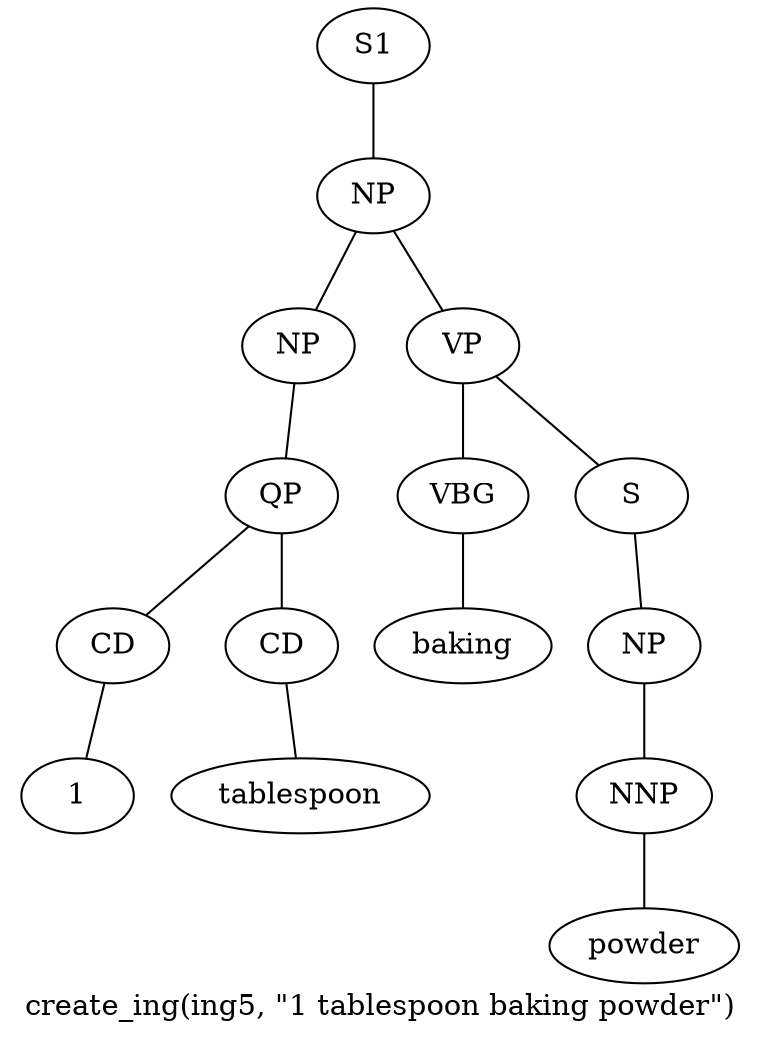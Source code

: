 graph SyntaxGraph {
	label = "create_ing(ing5, \"1 tablespoon baking powder\")";
	Node0 [label="S1"];
	Node1 [label="NP"];
	Node2 [label="NP"];
	Node3 [label="QP"];
	Node4 [label="CD"];
	Node5 [label="1"];
	Node6 [label="CD"];
	Node7 [label="tablespoon"];
	Node8 [label="VP"];
	Node9 [label="VBG"];
	Node10 [label="baking"];
	Node11 [label="S"];
	Node12 [label="NP"];
	Node13 [label="NNP"];
	Node14 [label="powder"];

	Node0 -- Node1;
	Node1 -- Node2;
	Node1 -- Node8;
	Node2 -- Node3;
	Node3 -- Node4;
	Node3 -- Node6;
	Node4 -- Node5;
	Node6 -- Node7;
	Node8 -- Node9;
	Node8 -- Node11;
	Node9 -- Node10;
	Node11 -- Node12;
	Node12 -- Node13;
	Node13 -- Node14;
}